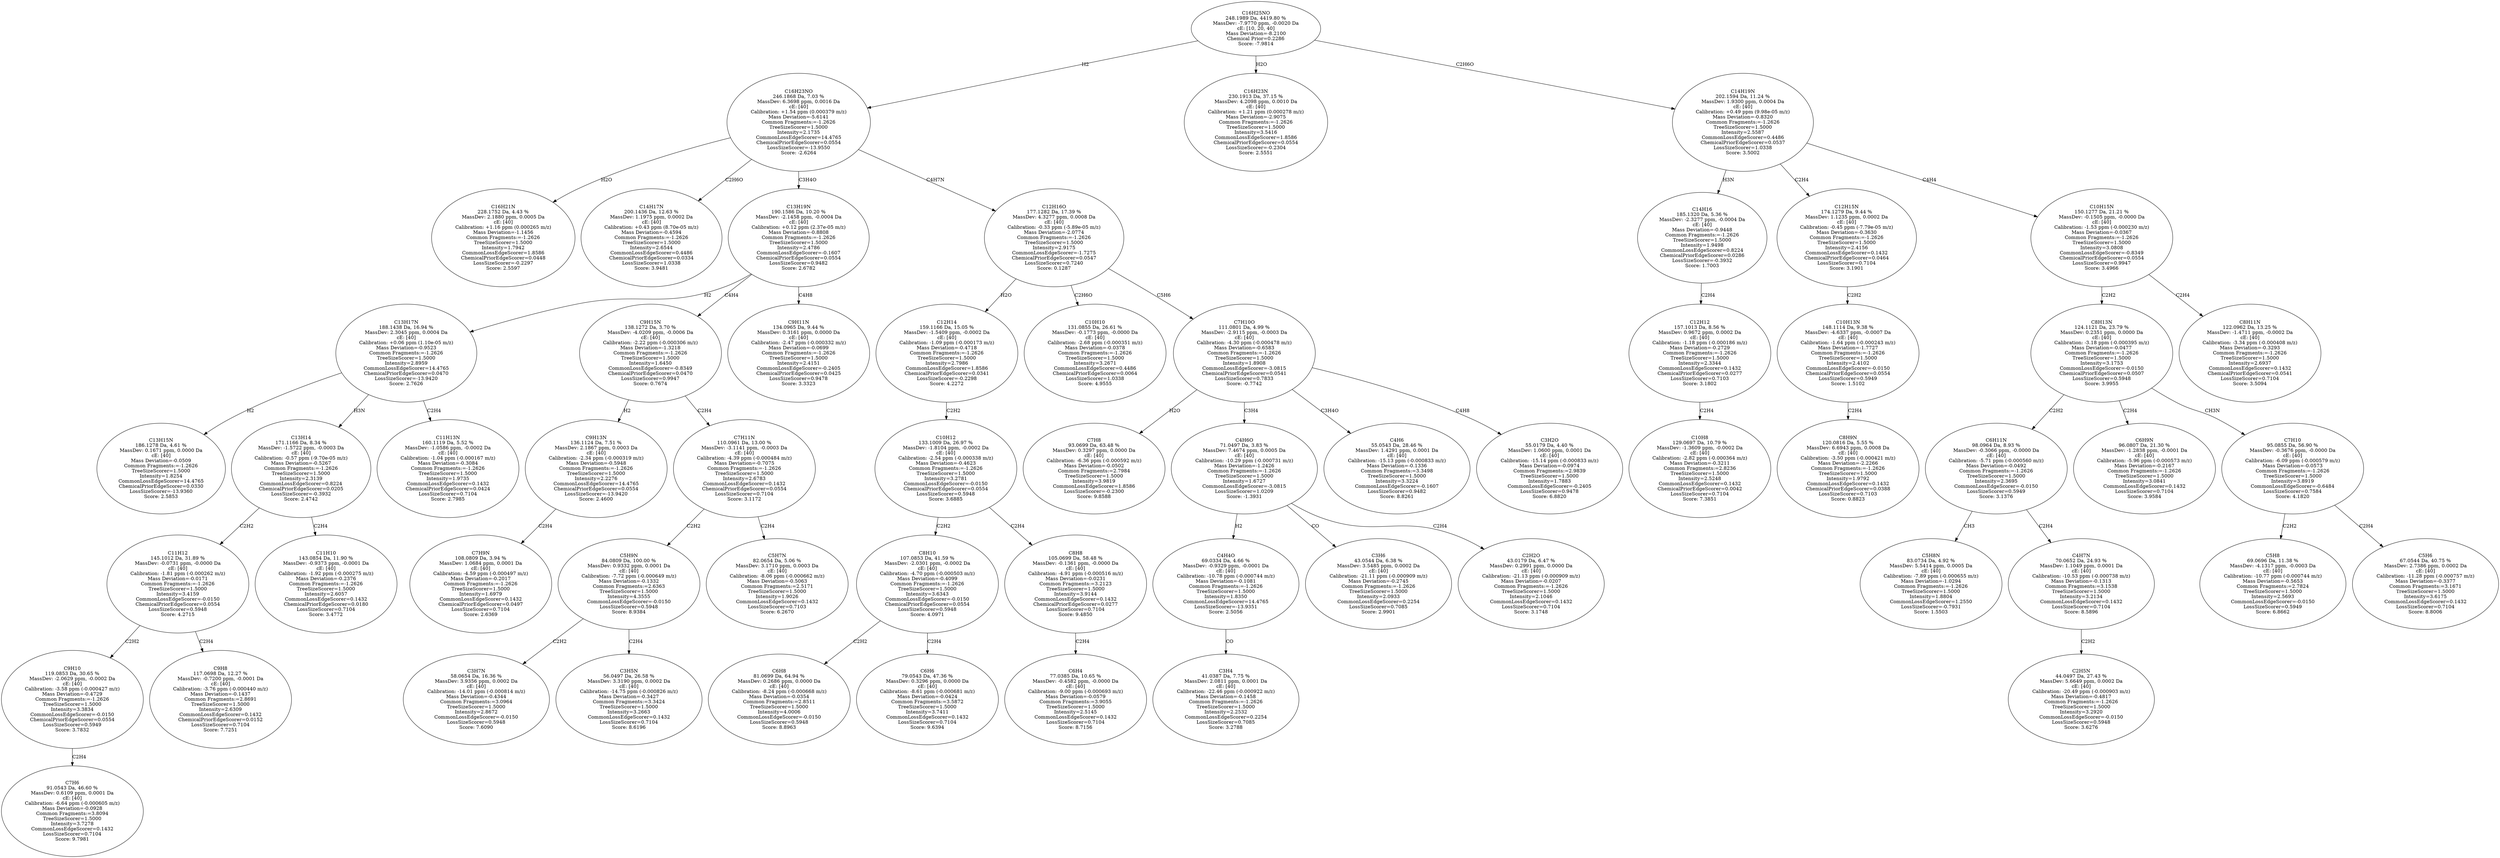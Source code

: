 strict digraph {
v1 [label="C16H21N\n228.1752 Da, 4.43 %\nMassDev: 2.1880 ppm, 0.0005 Da\ncE: [40]\nCalibration: +1.16 ppm (0.000265 m/z)\nMass Deviation=-1.1456\nCommon Fragments:=-1.2626\nTreeSizeScorer=1.5000\nIntensity=1.7942\nCommonLossEdgeScorer=1.8586\nChemicalPriorEdgeScorer=0.0448\nLossSizeScorer=-0.2297\nScore: 2.5597"];
v2 [label="C14H17N\n200.1436 Da, 12.63 %\nMassDev: 1.1975 ppm, 0.0002 Da\ncE: [40]\nCalibration: +0.43 ppm (8.70e-05 m/z)\nMass Deviation=-0.4594\nCommon Fragments:=-1.2626\nTreeSizeScorer=1.5000\nIntensity=2.6544\nCommonLossEdgeScorer=0.4486\nChemicalPriorEdgeScorer=0.0334\nLossSizeScorer=1.0338\nScore: 3.9481"];
v3 [label="C13H15N\n186.1278 Da, 4.61 %\nMassDev: 0.1671 ppm, 0.0000 Da\ncE: [40]\nMass Deviation=-0.0509\nCommon Fragments:=-1.2626\nTreeSizeScorer=1.5000\nIntensity=1.8254\nCommonLossEdgeScorer=14.4765\nChemicalPriorEdgeScorer=0.0330\nLossSizeScorer=-13.9360\nScore: 2.5853"];
v4 [label="C7H6\n91.0543 Da, 46.60 %\nMassDev: 0.6109 ppm, 0.0001 Da\ncE: [40]\nCalibration: -6.64 ppm (-0.000605 m/z)\nMass Deviation=-0.0928\nCommon Fragments:=3.8094\nTreeSizeScorer=1.5000\nIntensity=3.7278\nCommonLossEdgeScorer=0.1432\nLossSizeScorer=0.7104\nScore: 9.7981"];
v5 [label="C9H10\n119.0853 Da, 30.65 %\nMassDev: -2.0629 ppm, -0.0002 Da\ncE: [40]\nCalibration: -3.58 ppm (-0.000427 m/z)\nMass Deviation=-0.4729\nCommon Fragments:=-1.2626\nTreeSizeScorer=1.5000\nIntensity=3.3834\nCommonLossEdgeScorer=-0.0150\nChemicalPriorEdgeScorer=0.0554\nLossSizeScorer=0.5949\nScore: 3.7832"];
v6 [label="C9H8\n117.0698 Da, 12.27 %\nMassDev: -0.7200 ppm, -0.0001 Da\ncE: [40]\nCalibration: -3.76 ppm (-0.000440 m/z)\nMass Deviation=-0.1437\nCommon Fragments:=2.8691\nTreeSizeScorer=1.5000\nIntensity=2.6309\nCommonLossEdgeScorer=0.1432\nChemicalPriorEdgeScorer=0.0152\nLossSizeScorer=0.7104\nScore: 7.7251"];
v7 [label="C11H12\n145.1012 Da, 31.89 %\nMassDev: -0.0731 ppm, -0.0000 Da\ncE: [40]\nCalibration: -1.81 ppm (-0.000262 m/z)\nMass Deviation=-0.0171\nCommon Fragments:=-1.2626\nTreeSizeScorer=1.5000\nIntensity=3.4159\nCommonLossEdgeScorer=-0.0150\nChemicalPriorEdgeScorer=0.0554\nLossSizeScorer=0.5948\nScore: 4.2715"];
v8 [label="C11H10\n143.0854 Da, 11.90 %\nMassDev: -0.9373 ppm, -0.0001 Da\ncE: [40]\nCalibration: -1.92 ppm (-0.000275 m/z)\nMass Deviation=-0.2376\nCommon Fragments:=-1.2626\nTreeSizeScorer=1.5000\nIntensity=2.6057\nCommonLossEdgeScorer=0.1432\nChemicalPriorEdgeScorer=0.0180\nLossSizeScorer=0.7104\nScore: 3.4772"];
v9 [label="C13H14\n171.1166 Da, 8.34 %\nMassDev: -1.5722 ppm, -0.0003 Da\ncE: [40]\nCalibration: -0.57 ppm (-9.70e-05 m/z)\nMass Deviation=-0.5267\nCommon Fragments:=-1.2626\nTreeSizeScorer=1.5000\nIntensity=2.3139\nCommonLossEdgeScorer=0.8224\nChemicalPriorEdgeScorer=0.0205\nLossSizeScorer=-0.3932\nScore: 2.4742"];
v10 [label="C11H13N\n160.1119 Da, 5.52 %\nMassDev: -1.0586 ppm, -0.0002 Da\ncE: [40]\nCalibration: -1.04 ppm (-0.000167 m/z)\nMass Deviation=-0.3084\nCommon Fragments:=-1.2626\nTreeSizeScorer=1.5000\nIntensity=1.9735\nCommonLossEdgeScorer=0.1432\nChemicalPriorEdgeScorer=0.0424\nLossSizeScorer=0.7104\nScore: 2.7985"];
v11 [label="C13H17N\n188.1438 Da, 16.94 %\nMassDev: 2.3045 ppm, 0.0004 Da\ncE: [40]\nCalibration: +0.06 ppm (1.10e-05 m/z)\nMass Deviation=-0.9523\nCommon Fragments:=-1.2626\nTreeSizeScorer=1.5000\nIntensity=2.8959\nCommonLossEdgeScorer=14.4765\nChemicalPriorEdgeScorer=0.0470\nLossSizeScorer=-13.9420\nScore: 2.7626"];
v12 [label="C7H9N\n108.0809 Da, 3.94 %\nMassDev: 1.0684 ppm, 0.0001 Da\ncE: [40]\nCalibration: -4.59 ppm (-0.000497 m/z)\nMass Deviation=-0.2017\nCommon Fragments:=-1.2626\nTreeSizeScorer=1.5000\nIntensity=1.6979\nCommonLossEdgeScorer=0.1432\nChemicalPriorEdgeScorer=0.0497\nLossSizeScorer=0.7104\nScore: 2.6369"];
v13 [label="C9H13N\n136.1124 Da, 7.51 %\nMassDev: 2.1867 ppm, 0.0003 Da\ncE: [40]\nCalibration: -2.34 ppm (-0.000319 m/z)\nMass Deviation=-0.5948\nCommon Fragments:=-1.2626\nTreeSizeScorer=1.5000\nIntensity=2.2276\nCommonLossEdgeScorer=14.4765\nChemicalPriorEdgeScorer=0.0554\nLossSizeScorer=-13.9420\nScore: 2.4600"];
v14 [label="C3H7N\n58.0654 Da, 16.36 %\nMassDev: 3.9356 ppm, 0.0002 Da\ncE: [40]\nCalibration: -14.01 ppm (-0.000814 m/z)\nMass Deviation=-0.4344\nCommon Fragments:=3.0964\nTreeSizeScorer=1.5000\nIntensity=2.8672\nCommonLossEdgeScorer=-0.0150\nLossSizeScorer=0.5948\nScore: 7.6090"];
v15 [label="C3H5N\n56.0497 Da, 26.58 %\nMassDev: 3.3190 ppm, 0.0002 Da\ncE: [40]\nCalibration: -14.75 ppm (-0.000826 m/z)\nMass Deviation=-0.3427\nCommon Fragments:=3.3424\nTreeSizeScorer=1.5000\nIntensity=3.2663\nCommonLossEdgeScorer=0.1432\nLossSizeScorer=0.7104\nScore: 8.6196"];
v16 [label="C5H9N\n84.0809 Da, 100.00 %\nMassDev: 0.9332 ppm, 0.0001 Da\ncE: [40]\nCalibration: -7.72 ppm (-0.000649 m/z)\nMass Deviation=-0.1332\nCommon Fragments:=2.6363\nTreeSizeScorer=1.5000\nIntensity=4.3555\nCommonLossEdgeScorer=-0.0150\nLossSizeScorer=0.5948\nScore: 8.9384"];
v17 [label="C5H7N\n82.0654 Da, 5.06 %\nMassDev: 3.1710 ppm, 0.0003 Da\ncE: [40]\nCalibration: -8.06 ppm (-0.000662 m/z)\nMass Deviation=-0.5063\nCommon Fragments:=2.5171\nTreeSizeScorer=1.5000\nIntensity=1.9026\nCommonLossEdgeScorer=0.1432\nLossSizeScorer=0.7103\nScore: 6.2670"];
v18 [label="C7H11N\n110.0961 Da, 13.00 %\nMassDev: -3.1141 ppm, -0.0003 Da\ncE: [40]\nCalibration: -4.39 ppm (-0.000484 m/z)\nMass Deviation=-0.7075\nCommon Fragments:=-1.2626\nTreeSizeScorer=1.5000\nIntensity=2.6783\nCommonLossEdgeScorer=0.1432\nChemicalPriorEdgeScorer=0.0554\nLossSizeScorer=0.7104\nScore: 3.1172"];
v19 [label="C9H15N\n138.1272 Da, 3.70 %\nMassDev: -4.0209 ppm, -0.0006 Da\ncE: [40]\nCalibration: -2.22 ppm (-0.000306 m/z)\nMass Deviation=-1.3218\nCommon Fragments:=-1.2626\nTreeSizeScorer=1.5000\nIntensity=1.6450\nCommonLossEdgeScorer=-0.8349\nChemicalPriorEdgeScorer=0.0470\nLossSizeScorer=0.9947\nScore: 0.7674"];
v20 [label="C9H11N\n134.0965 Da, 9.44 %\nMassDev: 0.3161 ppm, 0.0000 Da\ncE: [40]\nCalibration: -2.47 ppm (-0.000332 m/z)\nMass Deviation=-0.0699\nCommon Fragments:=-1.2626\nTreeSizeScorer=1.5000\nIntensity=2.4151\nCommonLossEdgeScorer=-0.2405\nChemicalPriorEdgeScorer=0.0425\nLossSizeScorer=0.9478\nScore: 3.3323"];
v21 [label="C13H19N\n190.1586 Da, 10.20 %\nMassDev: -2.1458 ppm, -0.0004 Da\ncE: [40]\nCalibration: +0.12 ppm (2.37e-05 m/z)\nMass Deviation=-0.8808\nCommon Fragments:=-1.2626\nTreeSizeScorer=1.5000\nIntensity=2.4786\nCommonLossEdgeScorer=-0.1607\nChemicalPriorEdgeScorer=0.0554\nLossSizeScorer=0.9482\nScore: 2.6782"];
v22 [label="C6H8\n81.0699 Da, 64.94 %\nMassDev: 0.2686 ppm, 0.0000 Da\ncE: [40]\nCalibration: -8.24 ppm (-0.000668 m/z)\nMass Deviation=-0.0354\nCommon Fragments:=2.8511\nTreeSizeScorer=1.5000\nIntensity=4.0006\nCommonLossEdgeScorer=-0.0150\nLossSizeScorer=0.5948\nScore: 8.8963"];
v23 [label="C6H6\n79.0543 Da, 47.36 %\nMassDev: 0.3296 ppm, 0.0000 Da\ncE: [40]\nCalibration: -8.61 ppm (-0.000681 m/z)\nMass Deviation=-0.0424\nCommon Fragments:=3.5872\nTreeSizeScorer=1.5000\nIntensity=3.7411\nCommonLossEdgeScorer=0.1432\nLossSizeScorer=0.7104\nScore: 9.6394"];
v24 [label="C8H10\n107.0853 Da, 41.59 %\nMassDev: -2.0301 ppm, -0.0002 Da\ncE: [40]\nCalibration: -4.70 ppm (-0.000503 m/z)\nMass Deviation=-0.4099\nCommon Fragments:=-1.2626\nTreeSizeScorer=1.5000\nIntensity=3.6343\nCommonLossEdgeScorer=-0.0150\nChemicalPriorEdgeScorer=0.0554\nLossSizeScorer=0.5948\nScore: 4.0971"];
v25 [label="C6H4\n77.0385 Da, 10.65 %\nMassDev: -0.4582 ppm, -0.0000 Da\ncE: [40]\nCalibration: -9.00 ppm (-0.000693 m/z)\nMass Deviation=-0.0579\nCommon Fragments:=3.9055\nTreeSizeScorer=1.5000\nIntensity=2.5145\nCommonLossEdgeScorer=0.1432\nLossSizeScorer=0.7104\nScore: 8.7156"];
v26 [label="C8H8\n105.0699 Da, 58.48 %\nMassDev: -0.1361 ppm, -0.0000 Da\ncE: [40]\nCalibration: -4.91 ppm (-0.000516 m/z)\nMass Deviation=-0.0231\nCommon Fragments:=3.2123\nTreeSizeScorer=1.5000\nIntensity=3.9144\nCommonLossEdgeScorer=0.1432\nChemicalPriorEdgeScorer=0.0277\nLossSizeScorer=0.7104\nScore: 9.4850"];
v27 [label="C10H12\n133.1009 Da, 26.97 %\nMassDev: -1.8104 ppm, -0.0002 Da\ncE: [40]\nCalibration: -2.54 ppm (-0.000338 m/z)\nMass Deviation=-0.4623\nCommon Fragments:=-1.2626\nTreeSizeScorer=1.5000\nIntensity=3.2781\nCommonLossEdgeScorer=-0.0150\nChemicalPriorEdgeScorer=0.0554\nLossSizeScorer=0.5948\nScore: 3.6885"];
v28 [label="C12H14\n159.1166 Da, 15.05 %\nMassDev: -1.5409 ppm, -0.0002 Da\ncE: [40]\nCalibration: -1.09 ppm (-0.000173 m/z)\nMass Deviation=-0.4718\nCommon Fragments:=-1.2626\nTreeSizeScorer=1.5000\nIntensity=2.7986\nCommonLossEdgeScorer=1.8586\nChemicalPriorEdgeScorer=0.0341\nLossSizeScorer=-0.2298\nScore: 4.2272"];
v29 [label="C10H10\n131.0855 Da, 26.61 %\nMassDev: -0.1773 ppm, -0.0000 Da\ncE: [40]\nCalibration: -2.68 ppm (-0.000351 m/z)\nMass Deviation=-0.0378\nCommon Fragments:=-1.2626\nTreeSizeScorer=1.5000\nIntensity=3.2671\nCommonLossEdgeScorer=0.4486\nChemicalPriorEdgeScorer=0.0064\nLossSizeScorer=1.0338\nScore: 4.9555"];
v30 [label="C7H8\n93.0699 Da, 63.48 %\nMassDev: 0.3297 ppm, 0.0000 Da\ncE: [40]\nCalibration: -6.36 ppm (-0.000592 m/z)\nMass Deviation=-0.0502\nCommon Fragments:=2.7984\nTreeSizeScorer=1.5000\nIntensity=3.9819\nCommonLossEdgeScorer=1.8586\nLossSizeScorer=-0.2300\nScore: 9.8588"];
v31 [label="C3H4\n41.0387 Da, 7.75 %\nMassDev: 2.0811 ppm, 0.0001 Da\ncE: [40]\nCalibration: -22.46 ppm (-0.000922 m/z)\nMass Deviation=-0.1458\nCommon Fragments:=-1.2626\nTreeSizeScorer=1.5000\nIntensity=2.2532\nCommonLossEdgeScorer=0.2254\nLossSizeScorer=0.7085\nScore: 3.2788"];
v32 [label="C4H4O\n69.0334 Da, 4.66 %\nMassDev: -0.9329 ppm, -0.0001 Da\ncE: [40]\nCalibration: -10.78 ppm (-0.000744 m/z)\nMass Deviation=-0.1081\nCommon Fragments:=-1.2626\nTreeSizeScorer=1.5000\nIntensity=1.8350\nCommonLossEdgeScorer=14.4765\nLossSizeScorer=-13.9351\nScore: 2.5056"];
v33 [label="C3H6\n43.0544 Da, 6.38 %\nMassDev: 3.5485 ppm, 0.0002 Da\ncE: [40]\nCalibration: -21.11 ppm (-0.000909 m/z)\nMass Deviation=-0.2745\nCommon Fragments:=-1.2626\nTreeSizeScorer=1.5000\nIntensity=2.0933\nCommonLossEdgeScorer=0.2254\nLossSizeScorer=0.7085\nScore: 2.9901"];
v34 [label="C2H2O\n43.0179 Da, 6.47 %\nMassDev: 0.2991 ppm, 0.0000 Da\ncE: [40]\nCalibration: -21.13 ppm (-0.000909 m/z)\nMass Deviation=-0.0207\nCommon Fragments:=-1.2626\nTreeSizeScorer=1.5000\nIntensity=2.1046\nCommonLossEdgeScorer=0.1432\nLossSizeScorer=0.7104\nScore: 3.1748"];
v35 [label="C4H6O\n71.0497 Da, 3.83 %\nMassDev: 7.4674 ppm, 0.0005 Da\ncE: [40]\nCalibration: -10.29 ppm (-0.000731 m/z)\nMass Deviation=-1.2426\nCommon Fragments:=-1.2626\nTreeSizeScorer=1.5000\nIntensity=1.6727\nCommonLossEdgeScorer=-3.0815\nLossSizeScorer=1.0209\nScore: -1.3931"];
v36 [label="C4H6\n55.0543 Da, 28.46 %\nMassDev: 1.4291 ppm, 0.0001 Da\ncE: [40]\nCalibration: -15.13 ppm (-0.000833 m/z)\nMass Deviation=-0.1336\nCommon Fragments:=3.3498\nTreeSizeScorer=1.5000\nIntensity=3.3224\nCommonLossEdgeScorer=-0.1607\nLossSizeScorer=0.9482\nScore: 8.8261"];
v37 [label="C3H2O\n55.0179 Da, 4.40 %\nMassDev: 1.0600 ppm, 0.0001 Da\ncE: [40]\nCalibration: -15.14 ppm (-0.000833 m/z)\nMass Deviation=-0.0974\nCommon Fragments:=2.9839\nTreeSizeScorer=1.5000\nIntensity=1.7883\nCommonLossEdgeScorer=-0.2405\nLossSizeScorer=0.9478\nScore: 6.8820"];
v38 [label="C7H10O\n111.0801 Da, 4.99 %\nMassDev: -2.9115 ppm, -0.0003 Da\ncE: [40]\nCalibration: -4.30 ppm (-0.000478 m/z)\nMass Deviation=-0.6583\nCommon Fragments:=-1.2626\nTreeSizeScorer=1.5000\nIntensity=1.8908\nCommonLossEdgeScorer=-3.0815\nChemicalPriorEdgeScorer=0.0541\nLossSizeScorer=0.7833\nScore: -0.7742"];
v39 [label="C12H16O\n177.1282 Da, 17.39 %\nMassDev: 4.3277 ppm, 0.0008 Da\ncE: [40]\nCalibration: -0.33 ppm (-5.89e-05 m/z)\nMass Deviation=-2.0774\nCommon Fragments:=-1.2626\nTreeSizeScorer=1.5000\nIntensity=2.9175\nCommonLossEdgeScorer=-1.7275\nChemicalPriorEdgeScorer=0.0547\nLossSizeScorer=0.7240\nScore: 0.1287"];
v40 [label="C16H23NO\n246.1868 Da, 7.03 %\nMassDev: 6.3698 ppm, 0.0016 Da\ncE: [40]\nCalibration: +1.54 ppm (0.000379 m/z)\nMass Deviation=-5.6141\nCommon Fragments:=-1.2626\nTreeSizeScorer=1.5000\nIntensity=2.1735\nCommonLossEdgeScorer=14.4765\nChemicalPriorEdgeScorer=0.0554\nLossSizeScorer=-13.9550\nScore: -2.6264"];
v41 [label="C16H23N\n230.1913 Da, 37.15 %\nMassDev: 4.2098 ppm, 0.0010 Da\ncE: [40]\nCalibration: +1.21 ppm (0.000278 m/z)\nMass Deviation=-2.9075\nCommon Fragments:=-1.2626\nTreeSizeScorer=1.5000\nIntensity=3.5416\nCommonLossEdgeScorer=1.8586\nChemicalPriorEdgeScorer=0.0554\nLossSizeScorer=-0.2304\nScore: 2.5551"];
v42 [label="C10H8\n129.0697 Da, 10.79 %\nMassDev: -1.3609 ppm, -0.0002 Da\ncE: [40]\nCalibration: -2.82 ppm (-0.000364 m/z)\nMass Deviation=-0.3211\nCommon Fragments:=2.8236\nTreeSizeScorer=1.5000\nIntensity=2.5248\nCommonLossEdgeScorer=0.1432\nChemicalPriorEdgeScorer=0.0042\nLossSizeScorer=0.7104\nScore: 7.3851"];
v43 [label="C12H12\n157.1013 Da, 8.56 %\nMassDev: 0.9672 ppm, 0.0002 Da\ncE: [40]\nCalibration: -1.18 ppm (-0.000186 m/z)\nMass Deviation=-0.2729\nCommon Fragments:=-1.2626\nTreeSizeScorer=1.5000\nIntensity=2.3344\nCommonLossEdgeScorer=0.1432\nChemicalPriorEdgeScorer=0.0277\nLossSizeScorer=0.7103\nScore: 3.1802"];
v44 [label="C14H16\n185.1320 Da, 5.36 %\nMassDev: -2.3277 ppm, -0.0004 Da\ncE: [40]\nMass Deviation=-0.9448\nCommon Fragments:=-1.2626\nTreeSizeScorer=1.5000\nIntensity=1.9498\nCommonLossEdgeScorer=0.8224\nChemicalPriorEdgeScorer=0.0286\nLossSizeScorer=-0.3932\nScore: 1.7003"];
v45 [label="C8H9N\n120.0816 Da, 5.55 %\nMassDev: 6.6943 ppm, 0.0008 Da\ncE: [40]\nCalibration: -3.50 ppm (-0.000421 m/z)\nMass Deviation=-2.2266\nCommon Fragments:=-1.2626\nTreeSizeScorer=1.5000\nIntensity=1.9792\nCommonLossEdgeScorer=0.1432\nChemicalPriorEdgeScorer=0.0388\nLossSizeScorer=0.7103\nScore: 0.8823"];
v46 [label="C10H13N\n148.1114 Da, 9.38 %\nMassDev: -4.6337 ppm, -0.0007 Da\ncE: [40]\nCalibration: -1.64 ppm (-0.000243 m/z)\nMass Deviation=-1.7727\nCommon Fragments:=-1.2626\nTreeSizeScorer=1.5000\nIntensity=2.4102\nCommonLossEdgeScorer=-0.0150\nChemicalPriorEdgeScorer=0.0554\nLossSizeScorer=0.5949\nScore: 1.5102"];
v47 [label="C12H15N\n174.1279 Da, 9.44 %\nMassDev: 1.1235 ppm, 0.0002 Da\ncE: [40]\nCalibration: -0.45 ppm (-7.79e-05 m/z)\nMass Deviation=-0.3630\nCommon Fragments:=-1.2626\nTreeSizeScorer=1.5000\nIntensity=2.4156\nCommonLossEdgeScorer=0.1432\nChemicalPriorEdgeScorer=0.0464\nLossSizeScorer=0.7104\nScore: 3.1901"];
v48 [label="C5H8N\n83.0734 Da, 4.92 %\nMassDev: 5.5414 ppm, 0.0005 Da\ncE: [40]\nCalibration: -7.89 ppm (-0.000655 m/z)\nMass Deviation=-1.0294\nCommon Fragments:=-1.2626\nTreeSizeScorer=1.5000\nIntensity=1.8804\nCommonLossEdgeScorer=1.2550\nLossSizeScorer=-0.7931\nScore: 1.5503"];
v49 [label="C2H5N\n44.0497 Da, 27.43 %\nMassDev: 5.6649 ppm, 0.0002 Da\ncE: [40]\nCalibration: -20.49 ppm (-0.000903 m/z)\nMass Deviation=-0.4817\nCommon Fragments:=-1.2626\nTreeSizeScorer=1.5000\nIntensity=3.2920\nCommonLossEdgeScorer=-0.0150\nLossSizeScorer=0.5948\nScore: 3.6276"];
v50 [label="C4H7N\n70.0652 Da, 24.93 %\nMassDev: 1.1049 ppm, 0.0001 Da\ncE: [40]\nCalibration: -10.53 ppm (-0.000738 m/z)\nMass Deviation=-0.1313\nCommon Fragments:=3.1538\nTreeSizeScorer=1.5000\nIntensity=3.2134\nCommonLossEdgeScorer=0.1432\nLossSizeScorer=0.7104\nScore: 8.5896"];
v51 [label="C6H11N\n98.0964 Da, 8.93 %\nMassDev: -0.3066 ppm, -0.0000 Da\ncE: [40]\nCalibration: -5.71 ppm (-0.000560 m/z)\nMass Deviation=-0.0492\nCommon Fragments:=-1.2626\nTreeSizeScorer=1.5000\nIntensity=2.3695\nCommonLossEdgeScorer=-0.0150\nLossSizeScorer=0.5949\nScore: 3.1376"];
v52 [label="C6H9N\n96.0807 Da, 21.30 %\nMassDev: -1.2838 ppm, -0.0001 Da\ncE: [40]\nCalibration: -5.96 ppm (-0.000573 m/z)\nMass Deviation=-0.2167\nCommon Fragments:=-1.2626\nTreeSizeScorer=1.5000\nIntensity=3.0841\nCommonLossEdgeScorer=0.1432\nLossSizeScorer=0.7104\nScore: 3.9584"];
v53 [label="C5H8\n69.0696 Da, 11.38 %\nMassDev: -4.1317 ppm, -0.0003 Da\ncE: [40]\nCalibration: -10.77 ppm (-0.000744 m/z)\nMass Deviation=-0.5653\nCommon Fragments:=2.7824\nTreeSizeScorer=1.5000\nIntensity=2.5693\nCommonLossEdgeScorer=-0.0150\nLossSizeScorer=0.5949\nScore: 6.8662"];
v54 [label="C5H6\n67.0544 Da, 40.75 %\nMassDev: 2.7386 ppm, 0.0002 Da\ncE: [40]\nCalibration: -11.28 ppm (-0.000757 m/z)\nMass Deviation=-0.3377\nCommon Fragments:=3.1671\nTreeSizeScorer=1.5000\nIntensity=3.6175\nCommonLossEdgeScorer=0.1432\nLossSizeScorer=0.7104\nScore: 8.8006"];
v55 [label="C7H10\n95.0855 Da, 56.90 %\nMassDev: -0.3676 ppm, -0.0000 Da\ncE: [40]\nCalibration: -6.09 ppm (-0.000579 m/z)\nMass Deviation=-0.0573\nCommon Fragments:=-1.2626\nTreeSizeScorer=1.5000\nIntensity=3.8919\nCommonLossEdgeScorer=-0.6484\nLossSizeScorer=0.7584\nScore: 4.1820"];
v56 [label="C8H13N\n124.1121 Da, 23.79 %\nMassDev: 0.2351 ppm, 0.0000 Da\ncE: [40]\nCalibration: -3.18 ppm (-0.000395 m/z)\nMass Deviation=-0.0477\nCommon Fragments:=-1.2626\nTreeSizeScorer=1.5000\nIntensity=3.1753\nCommonLossEdgeScorer=-0.0150\nChemicalPriorEdgeScorer=0.0507\nLossSizeScorer=0.5948\nScore: 3.9955"];
v57 [label="C8H11N\n122.0962 Da, 13.25 %\nMassDev: -1.4711 ppm, -0.0002 Da\ncE: [40]\nCalibration: -3.34 ppm (-0.000408 m/z)\nMass Deviation=-0.3293\nCommon Fragments:=-1.2626\nTreeSizeScorer=1.5000\nIntensity=2.6937\nCommonLossEdgeScorer=0.1432\nChemicalPriorEdgeScorer=0.0541\nLossSizeScorer=0.7104\nScore: 3.5094"];
v58 [label="C10H15N\n150.1277 Da, 21.21 %\nMassDev: -0.1505 ppm, -0.0000 Da\ncE: [40]\nCalibration: -1.53 ppm (-0.000230 m/z)\nMass Deviation=-0.0367\nCommon Fragments:=-1.2626\nTreeSizeScorer=1.5000\nIntensity=3.0808\nCommonLossEdgeScorer=-0.8349\nChemicalPriorEdgeScorer=0.0554\nLossSizeScorer=0.9947\nScore: 3.4966"];
v59 [label="C14H19N\n202.1594 Da, 11.24 %\nMassDev: 1.9300 ppm, 0.0004 Da\ncE: [40]\nCalibration: +0.49 ppm (9.98e-05 m/z)\nMass Deviation=-0.8320\nCommon Fragments:=-1.2626\nTreeSizeScorer=1.5000\nIntensity=2.5587\nCommonLossEdgeScorer=0.4486\nChemicalPriorEdgeScorer=0.0537\nLossSizeScorer=1.0338\nScore: 3.5002"];
v60 [label="C16H25NO\n248.1989 Da, 4419.80 %\nMassDev: -7.9770 ppm, -0.0020 Da\ncE: [10, 20, 40]\nMass Deviation=-8.2100\nChemical Prior=0.2286\nScore: -7.9814"];
v40 -> v1 [label="H2O"];
v40 -> v2 [label="C2H6O"];
v11 -> v3 [label="H2"];
v5 -> v4 [label="C2H4"];
v7 -> v5 [label="C2H2"];
v7 -> v6 [label="C2H4"];
v9 -> v7 [label="C2H2"];
v9 -> v8 [label="C2H4"];
v11 -> v9 [label="H3N"];
v11 -> v10 [label="C2H4"];
v21 -> v11 [label="H2"];
v13 -> v12 [label="C2H4"];
v19 -> v13 [label="H2"];
v16 -> v14 [label="C2H2"];
v16 -> v15 [label="C2H4"];
v18 -> v16 [label="C2H2"];
v18 -> v17 [label="C2H4"];
v19 -> v18 [label="C2H4"];
v21 -> v19 [label="C4H4"];
v21 -> v20 [label="C4H8"];
v40 -> v21 [label="C3H4O"];
v24 -> v22 [label="C2H2"];
v24 -> v23 [label="C2H4"];
v27 -> v24 [label="C2H2"];
v26 -> v25 [label="C2H4"];
v27 -> v26 [label="C2H4"];
v28 -> v27 [label="C2H2"];
v39 -> v28 [label="H2O"];
v39 -> v29 [label="C2H6O"];
v38 -> v30 [label="H2O"];
v32 -> v31 [label="CO"];
v35 -> v32 [label="H2"];
v35 -> v33 [label="CO"];
v35 -> v34 [label="C2H4"];
v38 -> v35 [label="C3H4"];
v38 -> v36 [label="C3H4O"];
v38 -> v37 [label="C4H8"];
v39 -> v38 [label="C5H6"];
v40 -> v39 [label="C4H7N"];
v60 -> v40 [label="H2"];
v60 -> v41 [label="H2O"];
v43 -> v42 [label="C2H4"];
v44 -> v43 [label="C2H4"];
v59 -> v44 [label="H3N"];
v46 -> v45 [label="C2H4"];
v47 -> v46 [label="C2H2"];
v59 -> v47 [label="C2H4"];
v51 -> v48 [label="CH3"];
v50 -> v49 [label="C2H2"];
v51 -> v50 [label="C2H4"];
v56 -> v51 [label="C2H2"];
v56 -> v52 [label="C2H4"];
v55 -> v53 [label="C2H2"];
v55 -> v54 [label="C2H4"];
v56 -> v55 [label="CH3N"];
v58 -> v56 [label="C2H2"];
v58 -> v57 [label="C2H4"];
v59 -> v58 [label="C4H4"];
v60 -> v59 [label="C2H6O"];
}